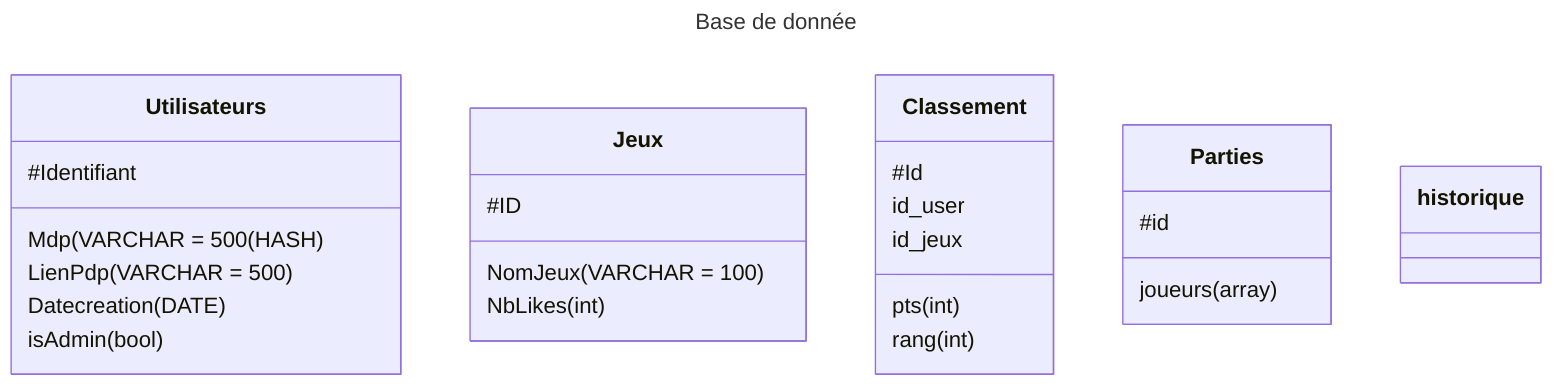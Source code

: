 ---
title: Base de donnée
---

classDiagram


    class Utilisateurs {
        #Identifiant
        Mdp(VARCHAR = 500 (HASH)
        LienPdp(VARCHAR = 500)
        Datecreation(DATE)
        isAdmin(bool)
    }

    class Jeux {
        #ID
        NomJeux(VARCHAR = 100)
        NbLikes(int)

    }

    class Classement {
        #Id
        id_user
        id_jeux
        pts(int)
        rang(int)
    }
    
    class Parties {
        #id
        joueurs(array)
    }

    class historique {

    }